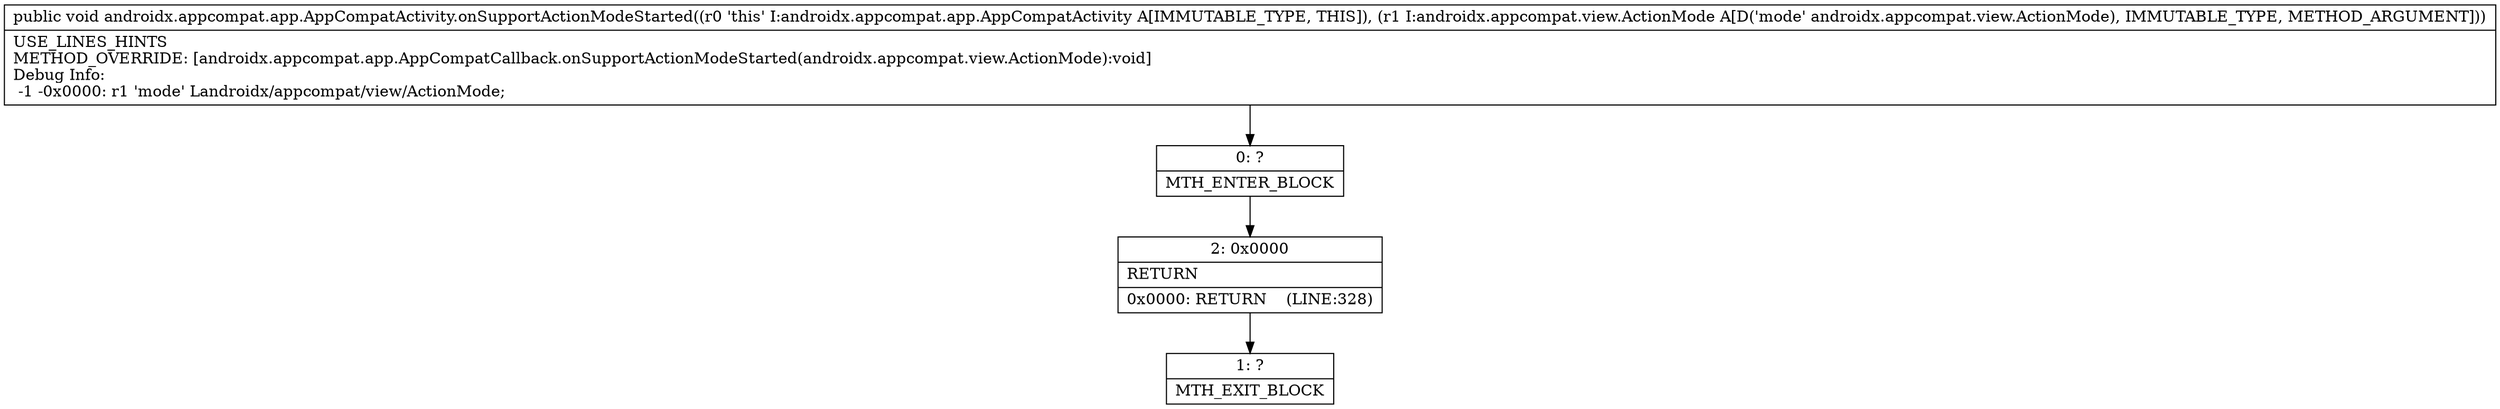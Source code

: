 digraph "CFG forandroidx.appcompat.app.AppCompatActivity.onSupportActionModeStarted(Landroidx\/appcompat\/view\/ActionMode;)V" {
Node_0 [shape=record,label="{0\:\ ?|MTH_ENTER_BLOCK\l}"];
Node_2 [shape=record,label="{2\:\ 0x0000|RETURN\l|0x0000: RETURN    (LINE:328)\l}"];
Node_1 [shape=record,label="{1\:\ ?|MTH_EXIT_BLOCK\l}"];
MethodNode[shape=record,label="{public void androidx.appcompat.app.AppCompatActivity.onSupportActionModeStarted((r0 'this' I:androidx.appcompat.app.AppCompatActivity A[IMMUTABLE_TYPE, THIS]), (r1 I:androidx.appcompat.view.ActionMode A[D('mode' androidx.appcompat.view.ActionMode), IMMUTABLE_TYPE, METHOD_ARGUMENT]))  | USE_LINES_HINTS\lMETHOD_OVERRIDE: [androidx.appcompat.app.AppCompatCallback.onSupportActionModeStarted(androidx.appcompat.view.ActionMode):void]\lDebug Info:\l  \-1 \-0x0000: r1 'mode' Landroidx\/appcompat\/view\/ActionMode;\l}"];
MethodNode -> Node_0;Node_0 -> Node_2;
Node_2 -> Node_1;
}

